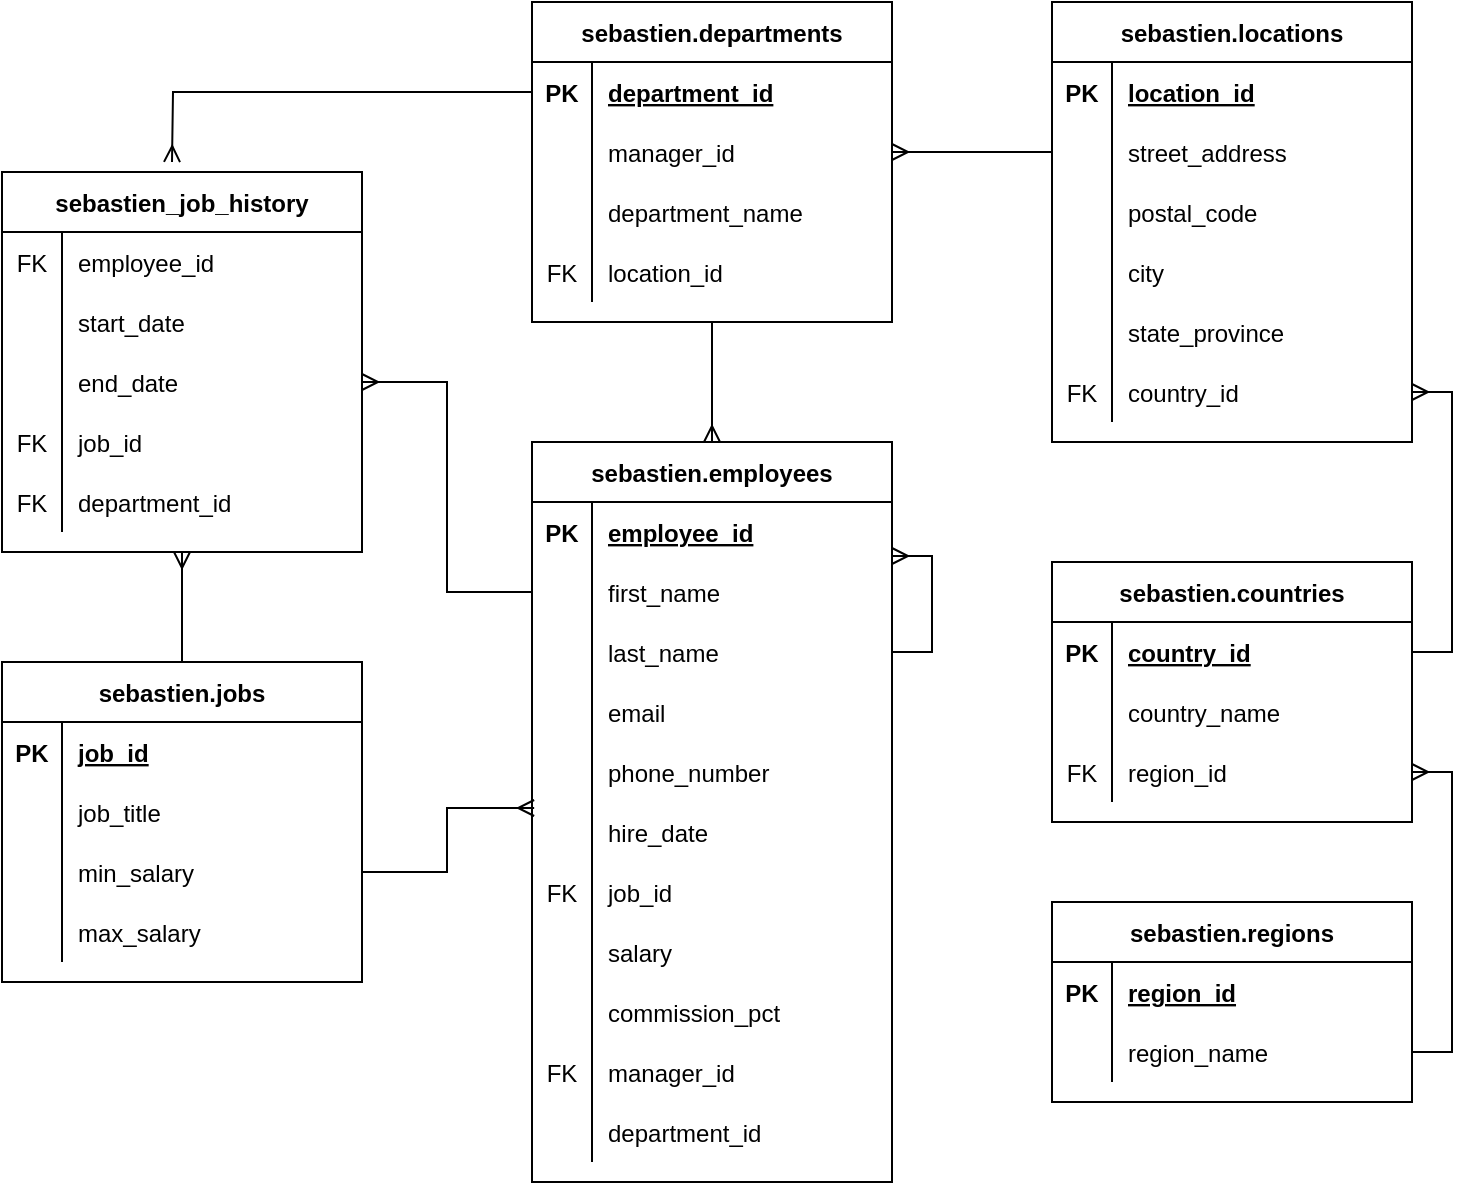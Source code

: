 <mxfile version="13.10.1" type="github">
  <diagram id="2Jz04P_5aXP32Vxie3Gh" name="Page-1">
    <mxGraphModel dx="1296" dy="1888" grid="1" gridSize="10" guides="1" tooltips="1" connect="1" arrows="1" fold="1" page="1" pageScale="1" pageWidth="850" pageHeight="1100" math="0" shadow="0">
      <root>
        <mxCell id="0" />
        <mxCell id="1" parent="0" />
        <mxCell id="sxXa7FljWsAYec9nlj64-11" value="sebastien.regions" style="shape=table;startSize=30;container=1;collapsible=1;childLayout=tableLayout;fixedRows=1;rowLines=0;fontStyle=1;align=center;resizeLast=1;" vertex="1" parent="1">
          <mxGeometry x="-260" y="-610" width="180" height="100" as="geometry" />
        </mxCell>
        <mxCell id="sxXa7FljWsAYec9nlj64-12" value="" style="shape=partialRectangle;collapsible=0;dropTarget=0;pointerEvents=0;fillColor=none;top=0;left=0;bottom=0;right=0;points=[[0,0.5],[1,0.5]];portConstraint=eastwest;" vertex="1" parent="sxXa7FljWsAYec9nlj64-11">
          <mxGeometry y="30" width="180" height="30" as="geometry" />
        </mxCell>
        <mxCell id="sxXa7FljWsAYec9nlj64-13" value="PK" style="shape=partialRectangle;connectable=0;fillColor=none;top=0;left=0;bottom=0;right=0;fontStyle=1;overflow=hidden;" vertex="1" parent="sxXa7FljWsAYec9nlj64-12">
          <mxGeometry width="30" height="30" as="geometry" />
        </mxCell>
        <mxCell id="sxXa7FljWsAYec9nlj64-14" value="region_id" style="shape=partialRectangle;connectable=0;fillColor=none;top=0;left=0;bottom=0;right=0;align=left;spacingLeft=6;fontStyle=5;overflow=hidden;" vertex="1" parent="sxXa7FljWsAYec9nlj64-12">
          <mxGeometry x="30" width="150" height="30" as="geometry" />
        </mxCell>
        <mxCell id="sxXa7FljWsAYec9nlj64-18" value="" style="shape=partialRectangle;collapsible=0;dropTarget=0;pointerEvents=0;fillColor=none;top=0;left=0;bottom=0;right=0;points=[[0,0.5],[1,0.5]];portConstraint=eastwest;" vertex="1" parent="sxXa7FljWsAYec9nlj64-11">
          <mxGeometry y="60" width="180" height="30" as="geometry" />
        </mxCell>
        <mxCell id="sxXa7FljWsAYec9nlj64-19" value="" style="shape=partialRectangle;connectable=0;fillColor=none;top=0;left=0;bottom=0;right=0;editable=1;overflow=hidden;" vertex="1" parent="sxXa7FljWsAYec9nlj64-18">
          <mxGeometry width="30" height="30" as="geometry" />
        </mxCell>
        <mxCell id="sxXa7FljWsAYec9nlj64-20" value="region_name" style="shape=partialRectangle;connectable=0;fillColor=none;top=0;left=0;bottom=0;right=0;align=left;spacingLeft=6;overflow=hidden;" vertex="1" parent="sxXa7FljWsAYec9nlj64-18">
          <mxGeometry x="30" width="150" height="30" as="geometry" />
        </mxCell>
        <mxCell id="sxXa7FljWsAYec9nlj64-24" value="sebastien.countries" style="shape=table;startSize=30;container=1;collapsible=1;childLayout=tableLayout;fixedRows=1;rowLines=0;fontStyle=1;align=center;resizeLast=1;" vertex="1" parent="1">
          <mxGeometry x="-260" y="-780" width="180" height="130" as="geometry" />
        </mxCell>
        <mxCell id="sxXa7FljWsAYec9nlj64-25" value="" style="shape=partialRectangle;collapsible=0;dropTarget=0;pointerEvents=0;fillColor=none;top=0;left=0;bottom=1;right=0;points=[[0,0.5],[1,0.5]];portConstraint=eastwest;strokeColor=none;" vertex="1" parent="sxXa7FljWsAYec9nlj64-24">
          <mxGeometry y="30" width="180" height="30" as="geometry" />
        </mxCell>
        <mxCell id="sxXa7FljWsAYec9nlj64-26" value="PK" style="shape=partialRectangle;connectable=0;fillColor=none;top=0;left=0;bottom=0;right=0;fontStyle=1;overflow=hidden;" vertex="1" parent="sxXa7FljWsAYec9nlj64-25">
          <mxGeometry width="30" height="30" as="geometry" />
        </mxCell>
        <mxCell id="sxXa7FljWsAYec9nlj64-27" value="country_id" style="shape=partialRectangle;connectable=0;fillColor=none;top=0;left=0;bottom=0;right=0;align=left;spacingLeft=6;fontStyle=5;overflow=hidden;strokeColor=none;" vertex="1" parent="sxXa7FljWsAYec9nlj64-25">
          <mxGeometry x="30" width="150" height="30" as="geometry" />
        </mxCell>
        <mxCell id="sxXa7FljWsAYec9nlj64-28" value="" style="shape=partialRectangle;collapsible=0;dropTarget=0;pointerEvents=0;fillColor=none;top=0;left=0;bottom=0;right=0;points=[[0,0.5],[1,0.5]];portConstraint=eastwest;" vertex="1" parent="sxXa7FljWsAYec9nlj64-24">
          <mxGeometry y="60" width="180" height="30" as="geometry" />
        </mxCell>
        <mxCell id="sxXa7FljWsAYec9nlj64-29" value="" style="shape=partialRectangle;connectable=0;fillColor=none;top=0;left=0;bottom=0;right=0;editable=1;overflow=hidden;" vertex="1" parent="sxXa7FljWsAYec9nlj64-28">
          <mxGeometry width="30" height="30" as="geometry" />
        </mxCell>
        <mxCell id="sxXa7FljWsAYec9nlj64-30" value="country_name" style="shape=partialRectangle;connectable=0;fillColor=none;top=0;left=0;bottom=0;right=0;align=left;spacingLeft=6;overflow=hidden;" vertex="1" parent="sxXa7FljWsAYec9nlj64-28">
          <mxGeometry x="30" width="150" height="30" as="geometry" />
        </mxCell>
        <mxCell id="sxXa7FljWsAYec9nlj64-31" value="" style="shape=partialRectangle;collapsible=0;dropTarget=0;pointerEvents=0;fillColor=none;top=0;left=0;bottom=0;right=0;points=[[0,0.5],[1,0.5]];portConstraint=eastwest;" vertex="1" parent="sxXa7FljWsAYec9nlj64-24">
          <mxGeometry y="90" width="180" height="30" as="geometry" />
        </mxCell>
        <mxCell id="sxXa7FljWsAYec9nlj64-32" value="FK" style="shape=partialRectangle;connectable=0;fillColor=none;top=0;left=0;bottom=0;right=0;editable=1;overflow=hidden;" vertex="1" parent="sxXa7FljWsAYec9nlj64-31">
          <mxGeometry width="30" height="30" as="geometry" />
        </mxCell>
        <mxCell id="sxXa7FljWsAYec9nlj64-33" value="region_id" style="shape=partialRectangle;connectable=0;fillColor=none;top=0;left=0;bottom=0;right=0;align=left;spacingLeft=6;overflow=hidden;" vertex="1" parent="sxXa7FljWsAYec9nlj64-31">
          <mxGeometry x="30" width="150" height="30" as="geometry" />
        </mxCell>
        <mxCell id="sxXa7FljWsAYec9nlj64-42" value="sebastien.locations" style="shape=table;startSize=30;container=1;collapsible=1;childLayout=tableLayout;fixedRows=1;rowLines=0;fontStyle=1;align=center;resizeLast=1;" vertex="1" parent="1">
          <mxGeometry x="-260" y="-1060" width="180" height="220" as="geometry" />
        </mxCell>
        <mxCell id="sxXa7FljWsAYec9nlj64-43" value="" style="shape=partialRectangle;collapsible=0;dropTarget=0;pointerEvents=0;fillColor=none;top=0;left=0;bottom=1;right=0;points=[[0,0.5],[1,0.5]];portConstraint=eastwest;strokeColor=none;" vertex="1" parent="sxXa7FljWsAYec9nlj64-42">
          <mxGeometry y="30" width="180" height="30" as="geometry" />
        </mxCell>
        <mxCell id="sxXa7FljWsAYec9nlj64-44" value="PK" style="shape=partialRectangle;connectable=0;fillColor=none;top=0;left=0;bottom=0;right=0;fontStyle=1;overflow=hidden;" vertex="1" parent="sxXa7FljWsAYec9nlj64-43">
          <mxGeometry width="30" height="30" as="geometry" />
        </mxCell>
        <mxCell id="sxXa7FljWsAYec9nlj64-45" value="location_id" style="shape=partialRectangle;connectable=0;fillColor=none;top=0;left=0;bottom=0;right=0;align=left;spacingLeft=6;fontStyle=5;overflow=hidden;" vertex="1" parent="sxXa7FljWsAYec9nlj64-43">
          <mxGeometry x="30" width="150" height="30" as="geometry" />
        </mxCell>
        <mxCell id="sxXa7FljWsAYec9nlj64-46" value="" style="shape=partialRectangle;collapsible=0;dropTarget=0;pointerEvents=0;fillColor=none;top=0;left=0;bottom=0;right=0;points=[[0,0.5],[1,0.5]];portConstraint=eastwest;" vertex="1" parent="sxXa7FljWsAYec9nlj64-42">
          <mxGeometry y="60" width="180" height="30" as="geometry" />
        </mxCell>
        <mxCell id="sxXa7FljWsAYec9nlj64-47" value="" style="shape=partialRectangle;connectable=0;fillColor=none;top=0;left=0;bottom=0;right=0;editable=1;overflow=hidden;" vertex="1" parent="sxXa7FljWsAYec9nlj64-46">
          <mxGeometry width="30" height="30" as="geometry" />
        </mxCell>
        <mxCell id="sxXa7FljWsAYec9nlj64-48" value="street_address" style="shape=partialRectangle;connectable=0;fillColor=none;top=0;left=0;bottom=0;right=0;align=left;spacingLeft=6;overflow=hidden;" vertex="1" parent="sxXa7FljWsAYec9nlj64-46">
          <mxGeometry x="30" width="150" height="30" as="geometry" />
        </mxCell>
        <mxCell id="sxXa7FljWsAYec9nlj64-49" value="" style="shape=partialRectangle;collapsible=0;dropTarget=0;pointerEvents=0;fillColor=none;top=0;left=0;bottom=0;right=0;points=[[0,0.5],[1,0.5]];portConstraint=eastwest;" vertex="1" parent="sxXa7FljWsAYec9nlj64-42">
          <mxGeometry y="90" width="180" height="30" as="geometry" />
        </mxCell>
        <mxCell id="sxXa7FljWsAYec9nlj64-50" value="" style="shape=partialRectangle;connectable=0;fillColor=none;top=0;left=0;bottom=0;right=0;editable=1;overflow=hidden;" vertex="1" parent="sxXa7FljWsAYec9nlj64-49">
          <mxGeometry width="30" height="30" as="geometry" />
        </mxCell>
        <mxCell id="sxXa7FljWsAYec9nlj64-51" value="postal_code" style="shape=partialRectangle;connectable=0;fillColor=none;top=0;left=0;bottom=0;right=0;align=left;spacingLeft=6;overflow=hidden;" vertex="1" parent="sxXa7FljWsAYec9nlj64-49">
          <mxGeometry x="30" width="150" height="30" as="geometry" />
        </mxCell>
        <mxCell id="sxXa7FljWsAYec9nlj64-52" value="" style="shape=partialRectangle;collapsible=0;dropTarget=0;pointerEvents=0;fillColor=none;top=0;left=0;bottom=0;right=0;points=[[0,0.5],[1,0.5]];portConstraint=eastwest;" vertex="1" parent="sxXa7FljWsAYec9nlj64-42">
          <mxGeometry y="120" width="180" height="30" as="geometry" />
        </mxCell>
        <mxCell id="sxXa7FljWsAYec9nlj64-53" value="" style="shape=partialRectangle;connectable=0;fillColor=none;top=0;left=0;bottom=0;right=0;editable=1;overflow=hidden;" vertex="1" parent="sxXa7FljWsAYec9nlj64-52">
          <mxGeometry width="30" height="30" as="geometry" />
        </mxCell>
        <mxCell id="sxXa7FljWsAYec9nlj64-54" value="city" style="shape=partialRectangle;connectable=0;fillColor=none;top=0;left=0;bottom=0;right=0;align=left;spacingLeft=6;overflow=hidden;" vertex="1" parent="sxXa7FljWsAYec9nlj64-52">
          <mxGeometry x="30" width="150" height="30" as="geometry" />
        </mxCell>
        <mxCell id="sxXa7FljWsAYec9nlj64-64" value="" style="shape=partialRectangle;collapsible=0;dropTarget=0;pointerEvents=0;fillColor=none;top=0;left=0;bottom=0;right=0;points=[[0,0.5],[1,0.5]];portConstraint=eastwest;" vertex="1" parent="sxXa7FljWsAYec9nlj64-42">
          <mxGeometry y="150" width="180" height="30" as="geometry" />
        </mxCell>
        <mxCell id="sxXa7FljWsAYec9nlj64-65" value="" style="shape=partialRectangle;connectable=0;fillColor=none;top=0;left=0;bottom=0;right=0;editable=1;overflow=hidden;" vertex="1" parent="sxXa7FljWsAYec9nlj64-64">
          <mxGeometry width="30" height="30" as="geometry" />
        </mxCell>
        <mxCell id="sxXa7FljWsAYec9nlj64-66" value="state_province" style="shape=partialRectangle;connectable=0;fillColor=none;top=0;left=0;bottom=0;right=0;align=left;spacingLeft=6;overflow=hidden;" vertex="1" parent="sxXa7FljWsAYec9nlj64-64">
          <mxGeometry x="30" width="150" height="30" as="geometry" />
        </mxCell>
        <mxCell id="sxXa7FljWsAYec9nlj64-67" value="" style="shape=partialRectangle;collapsible=0;dropTarget=0;pointerEvents=0;fillColor=none;top=0;left=0;bottom=0;right=0;points=[[0,0.5],[1,0.5]];portConstraint=eastwest;" vertex="1" parent="sxXa7FljWsAYec9nlj64-42">
          <mxGeometry y="180" width="180" height="30" as="geometry" />
        </mxCell>
        <mxCell id="sxXa7FljWsAYec9nlj64-68" value="FK" style="shape=partialRectangle;connectable=0;fillColor=none;top=0;left=0;bottom=0;right=0;editable=1;overflow=hidden;" vertex="1" parent="sxXa7FljWsAYec9nlj64-67">
          <mxGeometry width="30" height="30" as="geometry" />
        </mxCell>
        <mxCell id="sxXa7FljWsAYec9nlj64-69" value="country_id" style="shape=partialRectangle;connectable=0;fillColor=none;top=0;left=0;bottom=0;right=0;align=left;spacingLeft=6;overflow=hidden;" vertex="1" parent="sxXa7FljWsAYec9nlj64-67">
          <mxGeometry x="30" width="150" height="30" as="geometry" />
        </mxCell>
        <mxCell id="sxXa7FljWsAYec9nlj64-58" style="edgeStyle=orthogonalEdgeStyle;rounded=0;orthogonalLoop=1;jettySize=auto;html=1;exitX=1;exitY=0.5;exitDx=0;exitDy=0;entryX=1;entryY=0.5;entryDx=0;entryDy=0;endArrow=ERmany;endFill=0;" edge="1" parent="1" source="sxXa7FljWsAYec9nlj64-18" target="sxXa7FljWsAYec9nlj64-31">
          <mxGeometry relative="1" as="geometry" />
        </mxCell>
        <mxCell id="sxXa7FljWsAYec9nlj64-70" style="edgeStyle=orthogonalEdgeStyle;rounded=0;orthogonalLoop=1;jettySize=auto;html=1;exitX=1;exitY=0.5;exitDx=0;exitDy=0;entryX=1;entryY=0.5;entryDx=0;entryDy=0;endArrow=ERmany;endFill=0;" edge="1" parent="1" source="sxXa7FljWsAYec9nlj64-25" target="sxXa7FljWsAYec9nlj64-67">
          <mxGeometry relative="1" as="geometry" />
        </mxCell>
        <mxCell id="sxXa7FljWsAYec9nlj64-155" style="edgeStyle=orthogonalEdgeStyle;rounded=0;orthogonalLoop=1;jettySize=auto;html=1;exitX=0.5;exitY=1;exitDx=0;exitDy=0;entryX=0.5;entryY=0;entryDx=0;entryDy=0;endArrow=ERmany;endFill=0;" edge="1" parent="1" source="sxXa7FljWsAYec9nlj64-71" target="sxXa7FljWsAYec9nlj64-101">
          <mxGeometry relative="1" as="geometry" />
        </mxCell>
        <mxCell id="sxXa7FljWsAYec9nlj64-71" value="sebastien.departments" style="shape=table;startSize=30;container=1;collapsible=1;childLayout=tableLayout;fixedRows=1;rowLines=0;fontStyle=1;align=center;resizeLast=1;" vertex="1" parent="1">
          <mxGeometry x="-520" y="-1060" width="180" height="160" as="geometry" />
        </mxCell>
        <mxCell id="sxXa7FljWsAYec9nlj64-72" value="" style="shape=partialRectangle;collapsible=0;dropTarget=0;pointerEvents=0;fillColor=none;top=0;left=0;bottom=1;right=0;points=[[0,0.5],[1,0.5]];portConstraint=eastwest;strokeColor=none;" vertex="1" parent="sxXa7FljWsAYec9nlj64-71">
          <mxGeometry y="30" width="180" height="30" as="geometry" />
        </mxCell>
        <mxCell id="sxXa7FljWsAYec9nlj64-73" value="PK" style="shape=partialRectangle;connectable=0;fillColor=none;top=0;left=0;bottom=0;right=0;fontStyle=1;overflow=hidden;" vertex="1" parent="sxXa7FljWsAYec9nlj64-72">
          <mxGeometry width="30" height="30" as="geometry" />
        </mxCell>
        <mxCell id="sxXa7FljWsAYec9nlj64-74" value="department_id" style="shape=partialRectangle;connectable=0;fillColor=none;top=0;left=0;bottom=0;right=0;align=left;spacingLeft=6;fontStyle=5;overflow=hidden;" vertex="1" parent="sxXa7FljWsAYec9nlj64-72">
          <mxGeometry x="30" width="150" height="30" as="geometry" />
        </mxCell>
        <mxCell id="sxXa7FljWsAYec9nlj64-75" value="" style="shape=partialRectangle;collapsible=0;dropTarget=0;pointerEvents=0;fillColor=none;top=0;left=0;bottom=0;right=0;points=[[0,0.5],[1,0.5]];portConstraint=eastwest;" vertex="1" parent="sxXa7FljWsAYec9nlj64-71">
          <mxGeometry y="60" width="180" height="30" as="geometry" />
        </mxCell>
        <mxCell id="sxXa7FljWsAYec9nlj64-76" value="" style="shape=partialRectangle;connectable=0;fillColor=none;top=0;left=0;bottom=0;right=0;editable=1;overflow=hidden;" vertex="1" parent="sxXa7FljWsAYec9nlj64-75">
          <mxGeometry width="30" height="30" as="geometry" />
        </mxCell>
        <mxCell id="sxXa7FljWsAYec9nlj64-77" value="manager_id" style="shape=partialRectangle;connectable=0;fillColor=none;top=0;left=0;bottom=0;right=0;align=left;spacingLeft=6;overflow=hidden;fontStyle=0" vertex="1" parent="sxXa7FljWsAYec9nlj64-75">
          <mxGeometry x="30" width="150" height="30" as="geometry" />
        </mxCell>
        <mxCell id="sxXa7FljWsAYec9nlj64-78" value="" style="shape=partialRectangle;collapsible=0;dropTarget=0;pointerEvents=0;fillColor=none;top=0;left=0;bottom=0;right=0;points=[[0,0.5],[1,0.5]];portConstraint=eastwest;" vertex="1" parent="sxXa7FljWsAYec9nlj64-71">
          <mxGeometry y="90" width="180" height="30" as="geometry" />
        </mxCell>
        <mxCell id="sxXa7FljWsAYec9nlj64-79" value="" style="shape=partialRectangle;connectable=0;fillColor=none;top=0;left=0;bottom=0;right=0;editable=1;overflow=hidden;" vertex="1" parent="sxXa7FljWsAYec9nlj64-78">
          <mxGeometry width="30" height="30" as="geometry" />
        </mxCell>
        <mxCell id="sxXa7FljWsAYec9nlj64-80" value="department_name" style="shape=partialRectangle;connectable=0;fillColor=none;top=0;left=0;bottom=0;right=0;align=left;spacingLeft=6;overflow=hidden;" vertex="1" parent="sxXa7FljWsAYec9nlj64-78">
          <mxGeometry x="30" width="150" height="30" as="geometry" />
        </mxCell>
        <mxCell id="sxXa7FljWsAYec9nlj64-81" value="" style="shape=partialRectangle;collapsible=0;dropTarget=0;pointerEvents=0;fillColor=none;top=0;left=0;bottom=0;right=0;points=[[0,0.5],[1,0.5]];portConstraint=eastwest;" vertex="1" parent="sxXa7FljWsAYec9nlj64-71">
          <mxGeometry y="120" width="180" height="30" as="geometry" />
        </mxCell>
        <mxCell id="sxXa7FljWsAYec9nlj64-82" value="FK" style="shape=partialRectangle;connectable=0;fillColor=none;top=0;left=0;bottom=0;right=0;editable=1;overflow=hidden;" vertex="1" parent="sxXa7FljWsAYec9nlj64-81">
          <mxGeometry width="30" height="30" as="geometry" />
        </mxCell>
        <mxCell id="sxXa7FljWsAYec9nlj64-83" value="location_id" style="shape=partialRectangle;connectable=0;fillColor=none;top=0;left=0;bottom=0;right=0;align=left;spacingLeft=6;overflow=hidden;" vertex="1" parent="sxXa7FljWsAYec9nlj64-81">
          <mxGeometry x="30" width="150" height="30" as="geometry" />
        </mxCell>
        <mxCell id="sxXa7FljWsAYec9nlj64-87" style="edgeStyle=orthogonalEdgeStyle;rounded=0;orthogonalLoop=1;jettySize=auto;html=1;exitX=0;exitY=0.5;exitDx=0;exitDy=0;entryX=1;entryY=0.5;entryDx=0;entryDy=0;endArrow=ERmany;endFill=0;" edge="1" parent="1" source="sxXa7FljWsAYec9nlj64-46" target="sxXa7FljWsAYec9nlj64-75">
          <mxGeometry relative="1" as="geometry" />
        </mxCell>
        <mxCell id="sxXa7FljWsAYec9nlj64-101" value="sebastien.employees" style="shape=table;startSize=30;container=1;collapsible=1;childLayout=tableLayout;fixedRows=1;rowLines=0;fontStyle=1;align=center;resizeLast=1;" vertex="1" parent="1">
          <mxGeometry x="-520" y="-840" width="180" height="370" as="geometry" />
        </mxCell>
        <mxCell id="sxXa7FljWsAYec9nlj64-102" value="" style="shape=partialRectangle;collapsible=0;dropTarget=0;pointerEvents=0;fillColor=none;top=0;left=0;bottom=1;right=0;points=[[0,0.5],[1,0.5]];portConstraint=eastwest;strokeColor=none;" vertex="1" parent="sxXa7FljWsAYec9nlj64-101">
          <mxGeometry y="30" width="180" height="30" as="geometry" />
        </mxCell>
        <mxCell id="sxXa7FljWsAYec9nlj64-103" value="PK" style="shape=partialRectangle;connectable=0;fillColor=none;top=0;left=0;bottom=0;right=0;fontStyle=1;overflow=hidden;" vertex="1" parent="sxXa7FljWsAYec9nlj64-102">
          <mxGeometry width="30" height="30" as="geometry" />
        </mxCell>
        <mxCell id="sxXa7FljWsAYec9nlj64-104" value="employee_id" style="shape=partialRectangle;connectable=0;fillColor=none;top=0;left=0;bottom=0;right=0;align=left;spacingLeft=6;fontStyle=5;overflow=hidden;" vertex="1" parent="sxXa7FljWsAYec9nlj64-102">
          <mxGeometry x="30" width="150" height="30" as="geometry" />
        </mxCell>
        <mxCell id="sxXa7FljWsAYec9nlj64-105" value="" style="shape=partialRectangle;collapsible=0;dropTarget=0;pointerEvents=0;fillColor=none;top=0;left=0;bottom=0;right=0;points=[[0,0.5],[1,0.5]];portConstraint=eastwest;" vertex="1" parent="sxXa7FljWsAYec9nlj64-101">
          <mxGeometry y="60" width="180" height="30" as="geometry" />
        </mxCell>
        <mxCell id="sxXa7FljWsAYec9nlj64-106" value="" style="shape=partialRectangle;connectable=0;fillColor=none;top=0;left=0;bottom=0;right=0;editable=1;overflow=hidden;" vertex="1" parent="sxXa7FljWsAYec9nlj64-105">
          <mxGeometry width="30" height="30" as="geometry" />
        </mxCell>
        <mxCell id="sxXa7FljWsAYec9nlj64-107" value="first_name" style="shape=partialRectangle;connectable=0;fillColor=none;top=0;left=0;bottom=0;right=0;align=left;spacingLeft=6;overflow=hidden;" vertex="1" parent="sxXa7FljWsAYec9nlj64-105">
          <mxGeometry x="30" width="150" height="30" as="geometry" />
        </mxCell>
        <mxCell id="sxXa7FljWsAYec9nlj64-154" style="edgeStyle=orthogonalEdgeStyle;rounded=0;orthogonalLoop=1;jettySize=auto;html=1;exitX=1;exitY=0.5;exitDx=0;exitDy=0;entryX=1;entryY=-0.1;entryDx=0;entryDy=0;entryPerimeter=0;endArrow=ERmany;endFill=0;" edge="1" parent="sxXa7FljWsAYec9nlj64-101" source="sxXa7FljWsAYec9nlj64-108" target="sxXa7FljWsAYec9nlj64-105">
          <mxGeometry relative="1" as="geometry" />
        </mxCell>
        <mxCell id="sxXa7FljWsAYec9nlj64-108" value="" style="shape=partialRectangle;collapsible=0;dropTarget=0;pointerEvents=0;fillColor=none;top=0;left=0;bottom=0;right=0;points=[[0,0.5],[1,0.5]];portConstraint=eastwest;" vertex="1" parent="sxXa7FljWsAYec9nlj64-101">
          <mxGeometry y="90" width="180" height="30" as="geometry" />
        </mxCell>
        <mxCell id="sxXa7FljWsAYec9nlj64-109" value="" style="shape=partialRectangle;connectable=0;fillColor=none;top=0;left=0;bottom=0;right=0;editable=1;overflow=hidden;" vertex="1" parent="sxXa7FljWsAYec9nlj64-108">
          <mxGeometry width="30" height="30" as="geometry" />
        </mxCell>
        <mxCell id="sxXa7FljWsAYec9nlj64-110" value="last_name" style="shape=partialRectangle;connectable=0;fillColor=none;top=0;left=0;bottom=0;right=0;align=left;spacingLeft=6;overflow=hidden;" vertex="1" parent="sxXa7FljWsAYec9nlj64-108">
          <mxGeometry x="30" width="150" height="30" as="geometry" />
        </mxCell>
        <mxCell id="sxXa7FljWsAYec9nlj64-111" value="" style="shape=partialRectangle;collapsible=0;dropTarget=0;pointerEvents=0;fillColor=none;top=0;left=0;bottom=0;right=0;points=[[0,0.5],[1,0.5]];portConstraint=eastwest;" vertex="1" parent="sxXa7FljWsAYec9nlj64-101">
          <mxGeometry y="120" width="180" height="30" as="geometry" />
        </mxCell>
        <mxCell id="sxXa7FljWsAYec9nlj64-112" value="" style="shape=partialRectangle;connectable=0;fillColor=none;top=0;left=0;bottom=0;right=0;editable=1;overflow=hidden;" vertex="1" parent="sxXa7FljWsAYec9nlj64-111">
          <mxGeometry width="30" height="30" as="geometry" />
        </mxCell>
        <mxCell id="sxXa7FljWsAYec9nlj64-113" value="email" style="shape=partialRectangle;connectable=0;fillColor=none;top=0;left=0;bottom=0;right=0;align=left;spacingLeft=6;overflow=hidden;" vertex="1" parent="sxXa7FljWsAYec9nlj64-111">
          <mxGeometry x="30" width="150" height="30" as="geometry" />
        </mxCell>
        <mxCell id="sxXa7FljWsAYec9nlj64-114" value="" style="shape=partialRectangle;collapsible=0;dropTarget=0;pointerEvents=0;fillColor=none;top=0;left=0;bottom=0;right=0;points=[[0,0.5],[1,0.5]];portConstraint=eastwest;" vertex="1" parent="sxXa7FljWsAYec9nlj64-101">
          <mxGeometry y="150" width="180" height="30" as="geometry" />
        </mxCell>
        <mxCell id="sxXa7FljWsAYec9nlj64-115" value="" style="shape=partialRectangle;connectable=0;fillColor=none;top=0;left=0;bottom=0;right=0;editable=1;overflow=hidden;" vertex="1" parent="sxXa7FljWsAYec9nlj64-114">
          <mxGeometry width="30" height="30" as="geometry" />
        </mxCell>
        <mxCell id="sxXa7FljWsAYec9nlj64-116" value="phone_number" style="shape=partialRectangle;connectable=0;fillColor=none;top=0;left=0;bottom=0;right=0;align=left;spacingLeft=6;overflow=hidden;" vertex="1" parent="sxXa7FljWsAYec9nlj64-114">
          <mxGeometry x="30" width="150" height="30" as="geometry" />
        </mxCell>
        <mxCell id="sxXa7FljWsAYec9nlj64-133" value="" style="shape=partialRectangle;collapsible=0;dropTarget=0;pointerEvents=0;fillColor=none;top=0;left=0;bottom=0;right=0;points=[[0,0.5],[1,0.5]];portConstraint=eastwest;" vertex="1" parent="sxXa7FljWsAYec9nlj64-101">
          <mxGeometry y="180" width="180" height="30" as="geometry" />
        </mxCell>
        <mxCell id="sxXa7FljWsAYec9nlj64-134" value="" style="shape=partialRectangle;connectable=0;fillColor=none;top=0;left=0;bottom=0;right=0;editable=1;overflow=hidden;" vertex="1" parent="sxXa7FljWsAYec9nlj64-133">
          <mxGeometry width="30" height="30" as="geometry" />
        </mxCell>
        <mxCell id="sxXa7FljWsAYec9nlj64-135" value="hire_date" style="shape=partialRectangle;connectable=0;fillColor=none;top=0;left=0;bottom=0;right=0;align=left;spacingLeft=6;overflow=hidden;" vertex="1" parent="sxXa7FljWsAYec9nlj64-133">
          <mxGeometry x="30" width="150" height="30" as="geometry" />
        </mxCell>
        <mxCell id="sxXa7FljWsAYec9nlj64-136" value="" style="shape=partialRectangle;collapsible=0;dropTarget=0;pointerEvents=0;fillColor=none;top=0;left=0;bottom=0;right=0;points=[[0,0.5],[1,0.5]];portConstraint=eastwest;" vertex="1" parent="sxXa7FljWsAYec9nlj64-101">
          <mxGeometry y="210" width="180" height="30" as="geometry" />
        </mxCell>
        <mxCell id="sxXa7FljWsAYec9nlj64-137" value="FK" style="shape=partialRectangle;connectable=0;fillColor=none;top=0;left=0;bottom=0;right=0;editable=1;overflow=hidden;" vertex="1" parent="sxXa7FljWsAYec9nlj64-136">
          <mxGeometry width="30" height="30" as="geometry" />
        </mxCell>
        <mxCell id="sxXa7FljWsAYec9nlj64-138" value="job_id" style="shape=partialRectangle;connectable=0;fillColor=none;top=0;left=0;bottom=0;right=0;align=left;spacingLeft=6;overflow=hidden;" vertex="1" parent="sxXa7FljWsAYec9nlj64-136">
          <mxGeometry x="30" width="150" height="30" as="geometry" />
        </mxCell>
        <mxCell id="sxXa7FljWsAYec9nlj64-139" value="" style="shape=partialRectangle;collapsible=0;dropTarget=0;pointerEvents=0;fillColor=none;top=0;left=0;bottom=0;right=0;points=[[0,0.5],[1,0.5]];portConstraint=eastwest;" vertex="1" parent="sxXa7FljWsAYec9nlj64-101">
          <mxGeometry y="240" width="180" height="30" as="geometry" />
        </mxCell>
        <mxCell id="sxXa7FljWsAYec9nlj64-140" value="" style="shape=partialRectangle;connectable=0;fillColor=none;top=0;left=0;bottom=0;right=0;editable=1;overflow=hidden;" vertex="1" parent="sxXa7FljWsAYec9nlj64-139">
          <mxGeometry width="30" height="30" as="geometry" />
        </mxCell>
        <mxCell id="sxXa7FljWsAYec9nlj64-141" value="salary" style="shape=partialRectangle;connectable=0;fillColor=none;top=0;left=0;bottom=0;right=0;align=left;spacingLeft=6;overflow=hidden;" vertex="1" parent="sxXa7FljWsAYec9nlj64-139">
          <mxGeometry x="30" width="150" height="30" as="geometry" />
        </mxCell>
        <mxCell id="sxXa7FljWsAYec9nlj64-142" value="" style="shape=partialRectangle;collapsible=0;dropTarget=0;pointerEvents=0;fillColor=none;top=0;left=0;bottom=0;right=0;points=[[0,0.5],[1,0.5]];portConstraint=eastwest;" vertex="1" parent="sxXa7FljWsAYec9nlj64-101">
          <mxGeometry y="270" width="180" height="30" as="geometry" />
        </mxCell>
        <mxCell id="sxXa7FljWsAYec9nlj64-143" value="" style="shape=partialRectangle;connectable=0;fillColor=none;top=0;left=0;bottom=0;right=0;editable=1;overflow=hidden;" vertex="1" parent="sxXa7FljWsAYec9nlj64-142">
          <mxGeometry width="30" height="30" as="geometry" />
        </mxCell>
        <mxCell id="sxXa7FljWsAYec9nlj64-144" value="commission_pct" style="shape=partialRectangle;connectable=0;fillColor=none;top=0;left=0;bottom=0;right=0;align=left;spacingLeft=6;overflow=hidden;" vertex="1" parent="sxXa7FljWsAYec9nlj64-142">
          <mxGeometry x="30" width="150" height="30" as="geometry" />
        </mxCell>
        <mxCell id="sxXa7FljWsAYec9nlj64-145" value="" style="shape=partialRectangle;collapsible=0;dropTarget=0;pointerEvents=0;fillColor=none;top=0;left=0;bottom=0;right=0;points=[[0,0.5],[1,0.5]];portConstraint=eastwest;" vertex="1" parent="sxXa7FljWsAYec9nlj64-101">
          <mxGeometry y="300" width="180" height="30" as="geometry" />
        </mxCell>
        <mxCell id="sxXa7FljWsAYec9nlj64-146" value="FK" style="shape=partialRectangle;connectable=0;fillColor=none;top=0;left=0;bottom=0;right=0;editable=1;overflow=hidden;" vertex="1" parent="sxXa7FljWsAYec9nlj64-145">
          <mxGeometry width="30" height="30" as="geometry" />
        </mxCell>
        <mxCell id="sxXa7FljWsAYec9nlj64-147" value="manager_id" style="shape=partialRectangle;connectable=0;fillColor=none;top=0;left=0;bottom=0;right=0;align=left;spacingLeft=6;overflow=hidden;" vertex="1" parent="sxXa7FljWsAYec9nlj64-145">
          <mxGeometry x="30" width="150" height="30" as="geometry" />
        </mxCell>
        <mxCell id="sxXa7FljWsAYec9nlj64-148" value="" style="shape=partialRectangle;collapsible=0;dropTarget=0;pointerEvents=0;fillColor=none;top=0;left=0;bottom=0;right=0;points=[[0,0.5],[1,0.5]];portConstraint=eastwest;" vertex="1" parent="sxXa7FljWsAYec9nlj64-101">
          <mxGeometry y="330" width="180" height="30" as="geometry" />
        </mxCell>
        <mxCell id="sxXa7FljWsAYec9nlj64-149" value="" style="shape=partialRectangle;connectable=0;fillColor=none;top=0;left=0;bottom=0;right=0;editable=1;overflow=hidden;" vertex="1" parent="sxXa7FljWsAYec9nlj64-148">
          <mxGeometry width="30" height="30" as="geometry" />
        </mxCell>
        <mxCell id="sxXa7FljWsAYec9nlj64-150" value="department_id" style="shape=partialRectangle;connectable=0;fillColor=none;top=0;left=0;bottom=0;right=0;align=left;spacingLeft=6;overflow=hidden;" vertex="1" parent="sxXa7FljWsAYec9nlj64-148">
          <mxGeometry x="30" width="150" height="30" as="geometry" />
        </mxCell>
        <mxCell id="sxXa7FljWsAYec9nlj64-205" style="edgeStyle=orthogonalEdgeStyle;rounded=0;orthogonalLoop=1;jettySize=auto;html=1;exitX=0.5;exitY=0;exitDx=0;exitDy=0;entryX=0.5;entryY=1;entryDx=0;entryDy=0;endArrow=ERmany;endFill=0;" edge="1" parent="1" source="sxXa7FljWsAYec9nlj64-157" target="sxXa7FljWsAYec9nlj64-184">
          <mxGeometry relative="1" as="geometry" />
        </mxCell>
        <mxCell id="sxXa7FljWsAYec9nlj64-157" value="sebastien.jobs" style="shape=table;startSize=30;container=1;collapsible=1;childLayout=tableLayout;fixedRows=1;rowLines=0;fontStyle=1;align=center;resizeLast=1;" vertex="1" parent="1">
          <mxGeometry x="-785" y="-730" width="180" height="160" as="geometry" />
        </mxCell>
        <mxCell id="sxXa7FljWsAYec9nlj64-158" value="" style="shape=partialRectangle;collapsible=0;dropTarget=0;pointerEvents=0;fillColor=none;top=0;left=0;bottom=1;right=0;points=[[0,0.5],[1,0.5]];portConstraint=eastwest;strokeColor=none;" vertex="1" parent="sxXa7FljWsAYec9nlj64-157">
          <mxGeometry y="30" width="180" height="30" as="geometry" />
        </mxCell>
        <mxCell id="sxXa7FljWsAYec9nlj64-159" value="PK" style="shape=partialRectangle;connectable=0;fillColor=none;top=0;left=0;bottom=0;right=0;fontStyle=1;overflow=hidden;" vertex="1" parent="sxXa7FljWsAYec9nlj64-158">
          <mxGeometry width="30" height="30" as="geometry" />
        </mxCell>
        <mxCell id="sxXa7FljWsAYec9nlj64-160" value="job_id" style="shape=partialRectangle;connectable=0;fillColor=none;top=0;left=0;bottom=0;right=0;align=left;spacingLeft=6;fontStyle=5;overflow=hidden;" vertex="1" parent="sxXa7FljWsAYec9nlj64-158">
          <mxGeometry x="30" width="150" height="30" as="geometry" />
        </mxCell>
        <mxCell id="sxXa7FljWsAYec9nlj64-161" value="" style="shape=partialRectangle;collapsible=0;dropTarget=0;pointerEvents=0;fillColor=none;top=0;left=0;bottom=0;right=0;points=[[0,0.5],[1,0.5]];portConstraint=eastwest;" vertex="1" parent="sxXa7FljWsAYec9nlj64-157">
          <mxGeometry y="60" width="180" height="30" as="geometry" />
        </mxCell>
        <mxCell id="sxXa7FljWsAYec9nlj64-162" value="" style="shape=partialRectangle;connectable=0;fillColor=none;top=0;left=0;bottom=0;right=0;editable=1;overflow=hidden;" vertex="1" parent="sxXa7FljWsAYec9nlj64-161">
          <mxGeometry width="30" height="30" as="geometry" />
        </mxCell>
        <mxCell id="sxXa7FljWsAYec9nlj64-163" value="job_title" style="shape=partialRectangle;connectable=0;fillColor=none;top=0;left=0;bottom=0;right=0;align=left;spacingLeft=6;overflow=hidden;" vertex="1" parent="sxXa7FljWsAYec9nlj64-161">
          <mxGeometry x="30" width="150" height="30" as="geometry" />
        </mxCell>
        <mxCell id="sxXa7FljWsAYec9nlj64-164" value="" style="shape=partialRectangle;collapsible=0;dropTarget=0;pointerEvents=0;fillColor=none;top=0;left=0;bottom=0;right=0;points=[[0,0.5],[1,0.5]];portConstraint=eastwest;" vertex="1" parent="sxXa7FljWsAYec9nlj64-157">
          <mxGeometry y="90" width="180" height="30" as="geometry" />
        </mxCell>
        <mxCell id="sxXa7FljWsAYec9nlj64-165" value="" style="shape=partialRectangle;connectable=0;fillColor=none;top=0;left=0;bottom=0;right=0;editable=1;overflow=hidden;" vertex="1" parent="sxXa7FljWsAYec9nlj64-164">
          <mxGeometry width="30" height="30" as="geometry" />
        </mxCell>
        <mxCell id="sxXa7FljWsAYec9nlj64-166" value="min_salary" style="shape=partialRectangle;connectable=0;fillColor=none;top=0;left=0;bottom=0;right=0;align=left;spacingLeft=6;overflow=hidden;" vertex="1" parent="sxXa7FljWsAYec9nlj64-164">
          <mxGeometry x="30" width="150" height="30" as="geometry" />
        </mxCell>
        <mxCell id="sxXa7FljWsAYec9nlj64-167" value="" style="shape=partialRectangle;collapsible=0;dropTarget=0;pointerEvents=0;fillColor=none;top=0;left=0;bottom=0;right=0;points=[[0,0.5],[1,0.5]];portConstraint=eastwest;" vertex="1" parent="sxXa7FljWsAYec9nlj64-157">
          <mxGeometry y="120" width="180" height="30" as="geometry" />
        </mxCell>
        <mxCell id="sxXa7FljWsAYec9nlj64-168" value="" style="shape=partialRectangle;connectable=0;fillColor=none;top=0;left=0;bottom=0;right=0;editable=1;overflow=hidden;" vertex="1" parent="sxXa7FljWsAYec9nlj64-167">
          <mxGeometry width="30" height="30" as="geometry" />
        </mxCell>
        <mxCell id="sxXa7FljWsAYec9nlj64-169" value="max_salary" style="shape=partialRectangle;connectable=0;fillColor=none;top=0;left=0;bottom=0;right=0;align=left;spacingLeft=6;overflow=hidden;" vertex="1" parent="sxXa7FljWsAYec9nlj64-167">
          <mxGeometry x="30" width="150" height="30" as="geometry" />
        </mxCell>
        <mxCell id="sxXa7FljWsAYec9nlj64-170" style="edgeStyle=orthogonalEdgeStyle;rounded=0;orthogonalLoop=1;jettySize=auto;html=1;exitX=1;exitY=0.5;exitDx=0;exitDy=0;entryX=0.006;entryY=0.1;entryDx=0;entryDy=0;entryPerimeter=0;endArrow=ERmany;endFill=0;" edge="1" parent="1" source="sxXa7FljWsAYec9nlj64-164" target="sxXa7FljWsAYec9nlj64-133">
          <mxGeometry relative="1" as="geometry" />
        </mxCell>
        <mxCell id="sxXa7FljWsAYec9nlj64-184" value="sebastien_job_history" style="shape=table;startSize=30;container=1;collapsible=1;childLayout=tableLayout;fixedRows=1;rowLines=0;fontStyle=1;align=center;resizeLast=1;" vertex="1" parent="1">
          <mxGeometry x="-785" y="-975" width="180" height="190" as="geometry" />
        </mxCell>
        <mxCell id="sxXa7FljWsAYec9nlj64-188" value="" style="shape=partialRectangle;collapsible=0;dropTarget=0;pointerEvents=0;fillColor=none;top=0;left=0;bottom=0;right=0;points=[[0,0.5],[1,0.5]];portConstraint=eastwest;" vertex="1" parent="sxXa7FljWsAYec9nlj64-184">
          <mxGeometry y="30" width="180" height="30" as="geometry" />
        </mxCell>
        <mxCell id="sxXa7FljWsAYec9nlj64-189" value="FK" style="shape=partialRectangle;connectable=0;fillColor=none;top=0;left=0;bottom=0;right=0;editable=1;overflow=hidden;" vertex="1" parent="sxXa7FljWsAYec9nlj64-188">
          <mxGeometry width="30" height="30" as="geometry" />
        </mxCell>
        <mxCell id="sxXa7FljWsAYec9nlj64-190" value="employee_id" style="shape=partialRectangle;connectable=0;fillColor=none;top=0;left=0;bottom=0;right=0;align=left;spacingLeft=6;overflow=hidden;" vertex="1" parent="sxXa7FljWsAYec9nlj64-188">
          <mxGeometry x="30" width="150" height="30" as="geometry" />
        </mxCell>
        <mxCell id="sxXa7FljWsAYec9nlj64-191" value="" style="shape=partialRectangle;collapsible=0;dropTarget=0;pointerEvents=0;fillColor=none;top=0;left=0;bottom=0;right=0;points=[[0,0.5],[1,0.5]];portConstraint=eastwest;" vertex="1" parent="sxXa7FljWsAYec9nlj64-184">
          <mxGeometry y="60" width="180" height="30" as="geometry" />
        </mxCell>
        <mxCell id="sxXa7FljWsAYec9nlj64-192" value="" style="shape=partialRectangle;connectable=0;fillColor=none;top=0;left=0;bottom=0;right=0;editable=1;overflow=hidden;" vertex="1" parent="sxXa7FljWsAYec9nlj64-191">
          <mxGeometry width="30" height="30" as="geometry" />
        </mxCell>
        <mxCell id="sxXa7FljWsAYec9nlj64-193" value="start_date" style="shape=partialRectangle;connectable=0;fillColor=none;top=0;left=0;bottom=0;right=0;align=left;spacingLeft=6;overflow=hidden;" vertex="1" parent="sxXa7FljWsAYec9nlj64-191">
          <mxGeometry x="30" width="150" height="30" as="geometry" />
        </mxCell>
        <mxCell id="sxXa7FljWsAYec9nlj64-194" value="" style="shape=partialRectangle;collapsible=0;dropTarget=0;pointerEvents=0;fillColor=none;top=0;left=0;bottom=0;right=0;points=[[0,0.5],[1,0.5]];portConstraint=eastwest;" vertex="1" parent="sxXa7FljWsAYec9nlj64-184">
          <mxGeometry y="90" width="180" height="30" as="geometry" />
        </mxCell>
        <mxCell id="sxXa7FljWsAYec9nlj64-195" value="" style="shape=partialRectangle;connectable=0;fillColor=none;top=0;left=0;bottom=0;right=0;editable=1;overflow=hidden;" vertex="1" parent="sxXa7FljWsAYec9nlj64-194">
          <mxGeometry width="30" height="30" as="geometry" />
        </mxCell>
        <mxCell id="sxXa7FljWsAYec9nlj64-196" value="end_date" style="shape=partialRectangle;connectable=0;fillColor=none;top=0;left=0;bottom=0;right=0;align=left;spacingLeft=6;overflow=hidden;" vertex="1" parent="sxXa7FljWsAYec9nlj64-194">
          <mxGeometry x="30" width="150" height="30" as="geometry" />
        </mxCell>
        <mxCell id="sxXa7FljWsAYec9nlj64-197" value="" style="shape=partialRectangle;collapsible=0;dropTarget=0;pointerEvents=0;fillColor=none;top=0;left=0;bottom=0;right=0;points=[[0,0.5],[1,0.5]];portConstraint=eastwest;" vertex="1" parent="sxXa7FljWsAYec9nlj64-184">
          <mxGeometry y="120" width="180" height="30" as="geometry" />
        </mxCell>
        <mxCell id="sxXa7FljWsAYec9nlj64-198" value="FK" style="shape=partialRectangle;connectable=0;fillColor=none;top=0;left=0;bottom=0;right=0;editable=1;overflow=hidden;" vertex="1" parent="sxXa7FljWsAYec9nlj64-197">
          <mxGeometry width="30" height="30" as="geometry" />
        </mxCell>
        <mxCell id="sxXa7FljWsAYec9nlj64-199" value="job_id" style="shape=partialRectangle;connectable=0;fillColor=none;top=0;left=0;bottom=0;right=0;align=left;spacingLeft=6;overflow=hidden;" vertex="1" parent="sxXa7FljWsAYec9nlj64-197">
          <mxGeometry x="30" width="150" height="30" as="geometry" />
        </mxCell>
        <mxCell id="sxXa7FljWsAYec9nlj64-200" value="" style="shape=partialRectangle;collapsible=0;dropTarget=0;pointerEvents=0;fillColor=none;top=0;left=0;bottom=0;right=0;points=[[0,0.5],[1,0.5]];portConstraint=eastwest;" vertex="1" parent="sxXa7FljWsAYec9nlj64-184">
          <mxGeometry y="150" width="180" height="30" as="geometry" />
        </mxCell>
        <mxCell id="sxXa7FljWsAYec9nlj64-201" value="FK" style="shape=partialRectangle;connectable=0;fillColor=none;top=0;left=0;bottom=0;right=0;editable=1;overflow=hidden;" vertex="1" parent="sxXa7FljWsAYec9nlj64-200">
          <mxGeometry width="30" height="30" as="geometry" />
        </mxCell>
        <mxCell id="sxXa7FljWsAYec9nlj64-202" value="department_id" style="shape=partialRectangle;connectable=0;fillColor=none;top=0;left=0;bottom=0;right=0;align=left;spacingLeft=6;overflow=hidden;" vertex="1" parent="sxXa7FljWsAYec9nlj64-200">
          <mxGeometry x="30" width="150" height="30" as="geometry" />
        </mxCell>
        <mxCell id="sxXa7FljWsAYec9nlj64-203" style="edgeStyle=orthogonalEdgeStyle;rounded=0;orthogonalLoop=1;jettySize=auto;html=1;exitX=0;exitY=0.5;exitDx=0;exitDy=0;endArrow=ERmany;endFill=0;" edge="1" parent="1" source="sxXa7FljWsAYec9nlj64-72">
          <mxGeometry relative="1" as="geometry">
            <mxPoint x="-700" y="-980" as="targetPoint" />
          </mxGeometry>
        </mxCell>
        <mxCell id="sxXa7FljWsAYec9nlj64-204" style="edgeStyle=orthogonalEdgeStyle;rounded=0;orthogonalLoop=1;jettySize=auto;html=1;exitX=0;exitY=0.5;exitDx=0;exitDy=0;entryX=1;entryY=0.5;entryDx=0;entryDy=0;endArrow=ERmany;endFill=0;" edge="1" parent="1" source="sxXa7FljWsAYec9nlj64-105" target="sxXa7FljWsAYec9nlj64-194">
          <mxGeometry relative="1" as="geometry" />
        </mxCell>
      </root>
    </mxGraphModel>
  </diagram>
</mxfile>
